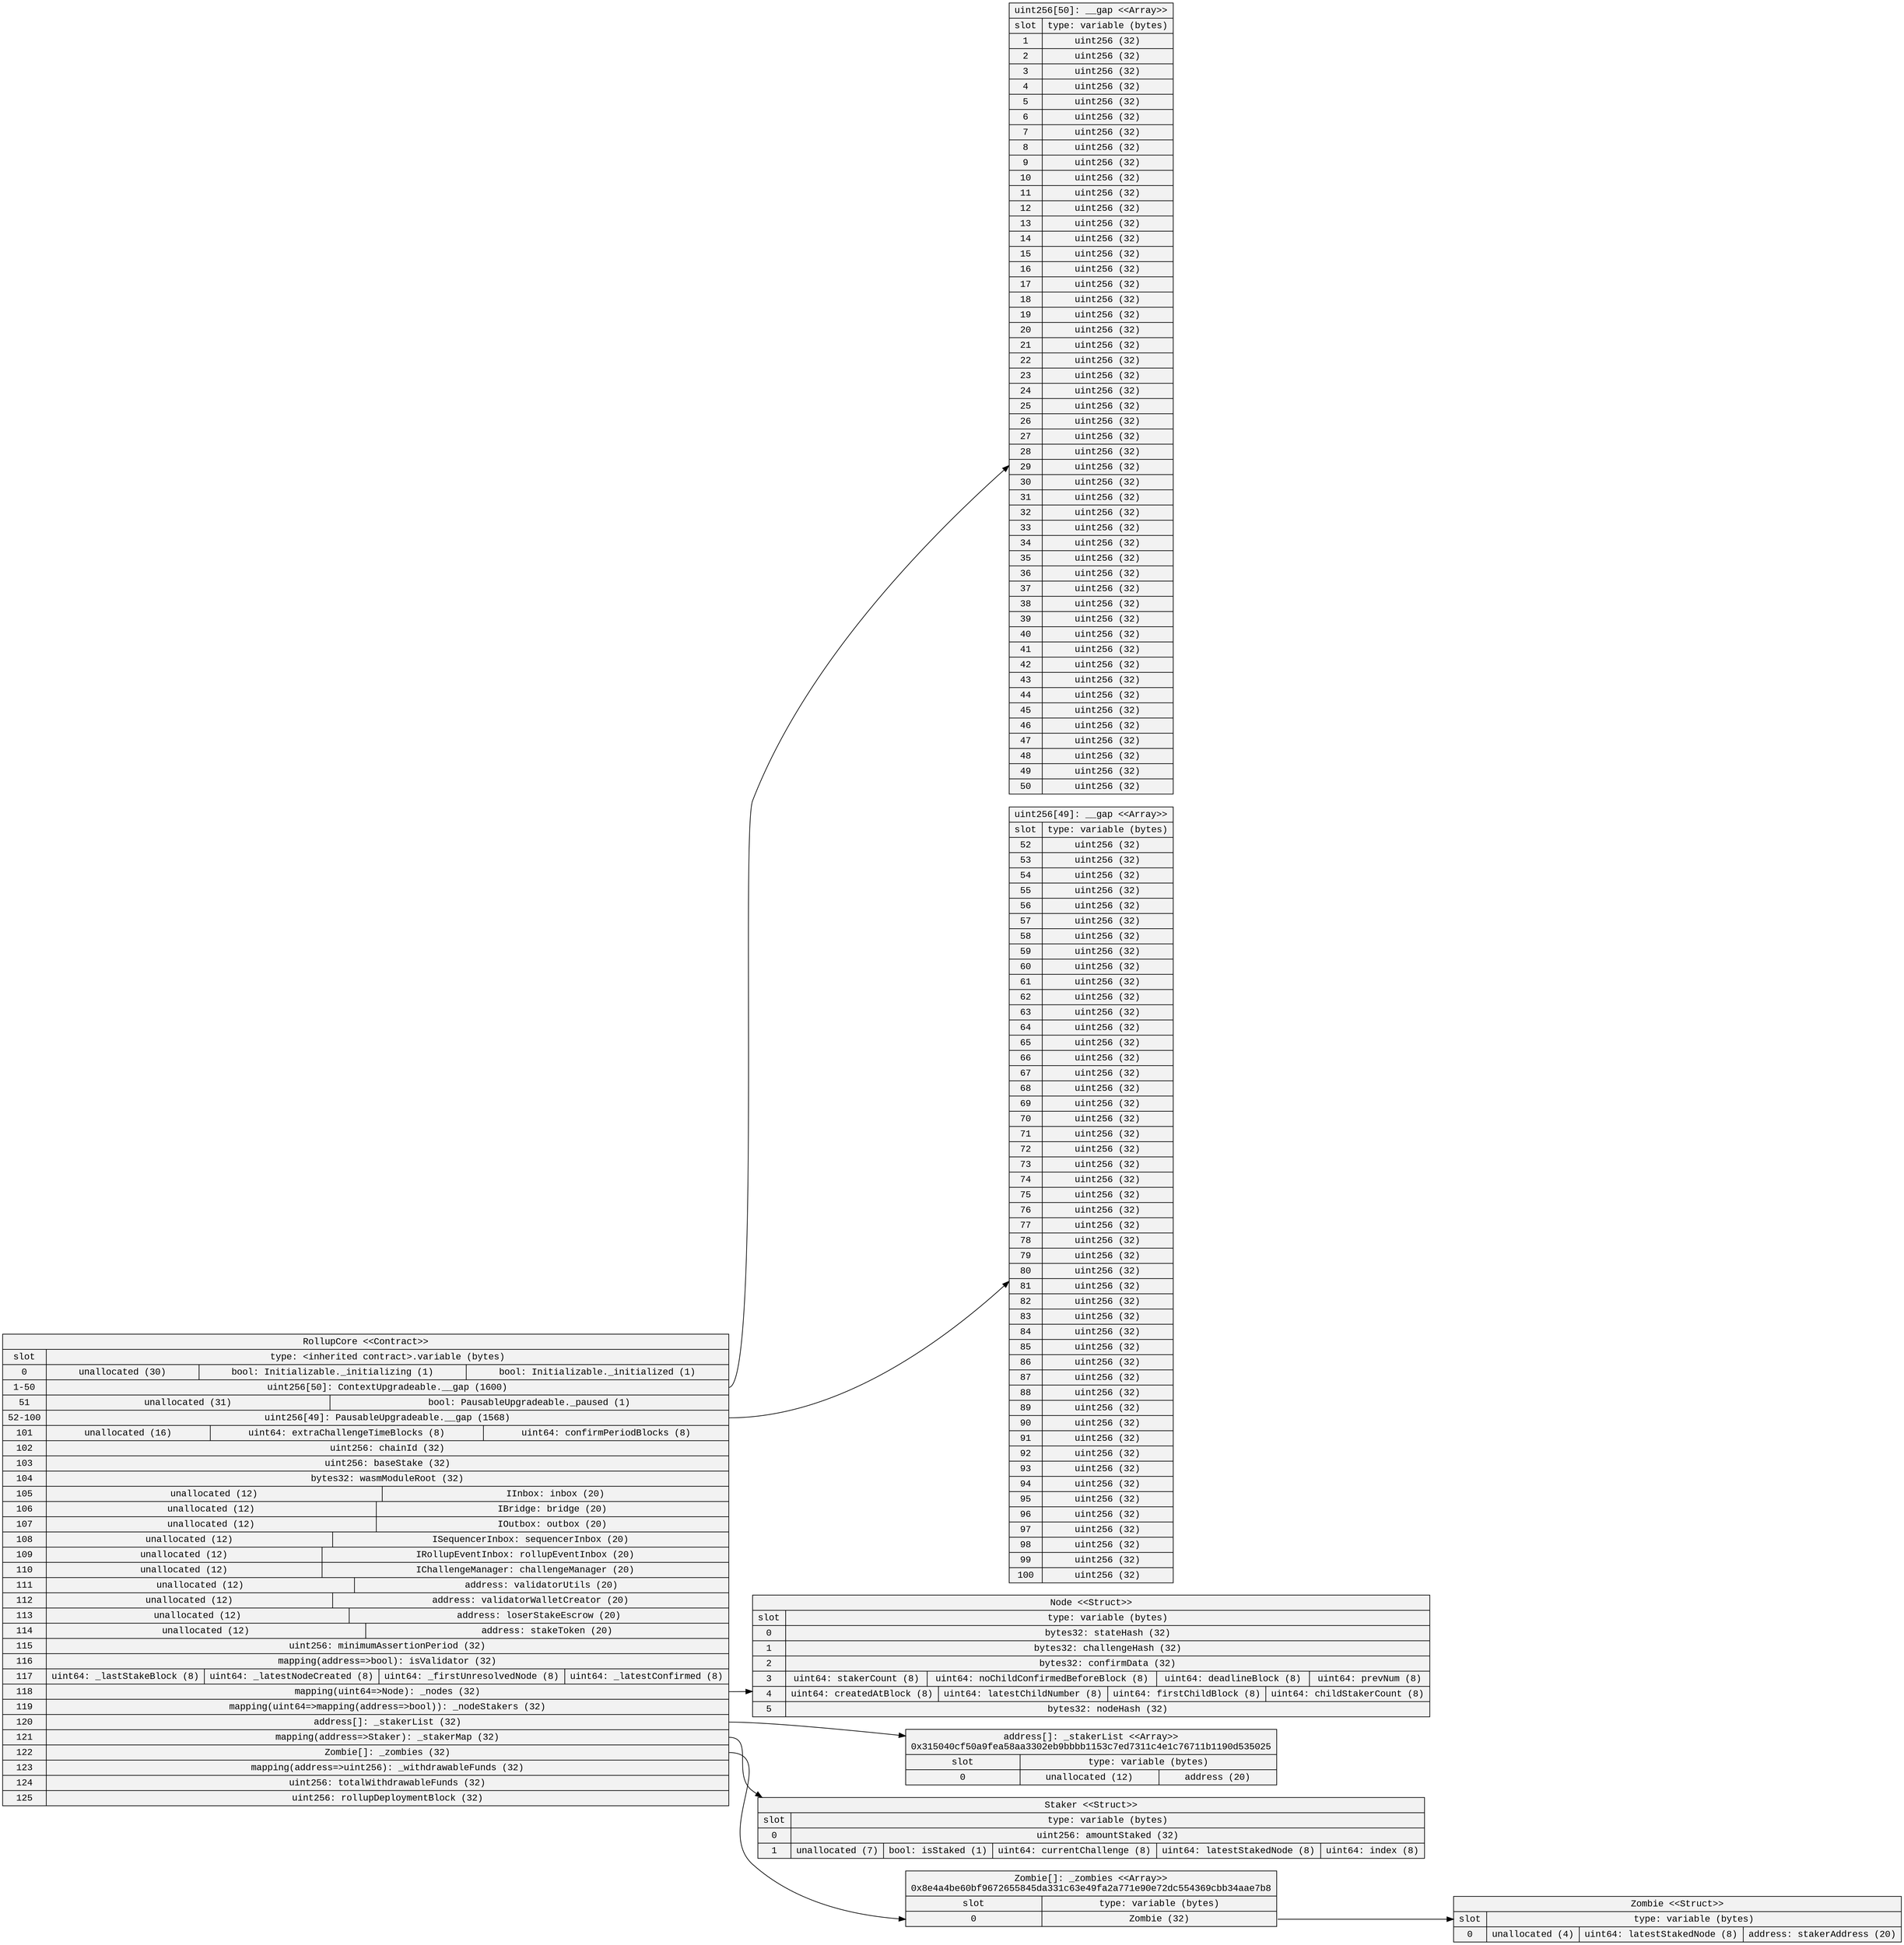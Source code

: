 
digraph StorageDiagram {
rankdir=LR
color=black
arrowhead=open
node [shape=record, style=filled, fillcolor=gray95 fontname="Courier New"]
8 [label="RollupCore \<\<Contract\>\>\n | {{ slot| 0 | 1-50 | 51 | 52-100 | 101 | 102 | 103 | 104 | 105 | 106 | 107 | 108 | 109 | 110 | 111 | 112 | 113 | 114 | 115 | 116 | 117 | 118 | 119 | 120 | 121 | 122 | 123 | 124 | 125 } | { type: \<inherited contract\>.variable (bytes) | {  unallocated (30)  |  bool: Initializable._initializing (1)  |  bool: Initializable._initialized (1) } | { <53> uint256[50]: ContextUpgradeable.__gap (1600) } | {  unallocated (31)  |  bool: PausableUpgradeable._paused (1) } | { <104> uint256[49]: PausableUpgradeable.__gap (1568) } | {  unallocated (16)  |  uint64: extraChallengeTimeBlocks (8)  |  uint64: confirmPeriodBlocks (8) } | {  uint256: chainId (32) } | {  uint256: baseStake (32) } | {  bytes32: wasmModuleRoot (32) } | {  unallocated (12)  |  IInbox: inbox (20) } | {  unallocated (12)  |  IBridge: bridge (20) } | {  unallocated (12)  |  IOutbox: outbox (20) } | {  unallocated (12)  |  ISequencerInbox: sequencerInbox (20) } | {  unallocated (12)  |  IRollupEventInbox: rollupEventInbox (20) } | {  unallocated (12)  |  IChallengeManager: challengeManager (20) } | {  unallocated (12)  |  address: validatorUtils (20) } | {  unallocated (12)  |  address: validatorWalletCreator (20) } | {  unallocated (12)  |  address: loserStakeEscrow (20) } | {  unallocated (12)  |  address: stakeToken (20) } | {  uint256: minimumAssertionPeriod (32) } | {  mapping\(address=\>bool\): isValidator (32) } | {  uint64: _lastStakeBlock (8)  |  uint64: _latestNodeCreated (8)  |  uint64: _firstUnresolvedNode (8)  |  uint64: _latestConfirmed (8) } | { <138> mapping\(uint64=\>Node\): _nodes (32) } | {  mapping\(uint64=\>mapping\(address=\>bool\)\): _nodeStakers (32) } | { <141> address[]: _stakerList (32) } | { <147> mapping\(address=\>Staker\): _stakerMap (32) } | { <151> Zombie[]: _zombies (32) } | {  mapping\(address=\>uint256\): _withdrawableFunds (32) } | {  uint256: totalWithdrawableFunds (32) } | {  uint256: rollupDeploymentBlock (32) }}}"]

1 [label="uint256[50]: __gap \<\<Array\>\>\n | {{ slot| 1 | 2 | 3 | 4 | 5 | 6 | 7 | 8 | 9 | 10 | 11 | 12 | 13 | 14 | 15 | 16 | 17 | 18 | 19 | 20 | 21 | 22 | 23 | 24 | 25 | 26 | 27 | 28 | 29 | 30 | 31 | 32 | 33 | 34 | 35 | 36 | 37 | 38 | 39 | 40 | 41 | 42 | 43 | 44 | 45 | 46 | 47 | 48 | 49 | 50 } | { type: variable (bytes) | {  uint256 (32) } | {  uint256 (32) } | {  uint256 (32) } | {  uint256 (32) } | {  uint256 (32) } | {  uint256 (32) } | {  uint256 (32) } | {  uint256 (32) } | {  uint256 (32) } | {  uint256 (32) } | {  uint256 (32) } | {  uint256 (32) } | {  uint256 (32) } | {  uint256 (32) } | {  uint256 (32) } | {  uint256 (32) } | {  uint256 (32) } | {  uint256 (32) } | {  uint256 (32) } | {  uint256 (32) } | {  uint256 (32) } | {  uint256 (32) } | {  uint256 (32) } | {  uint256 (32) } | {  uint256 (32) } | {  uint256 (32) } | {  uint256 (32) } | {  uint256 (32) } | {  uint256 (32) } | {  uint256 (32) } | {  uint256 (32) } | {  uint256 (32) } | {  uint256 (32) } | {  uint256 (32) } | {  uint256 (32) } | {  uint256 (32) } | {  uint256 (32) } | {  uint256 (32) } | {  uint256 (32) } | {  uint256 (32) } | {  uint256 (32) } | {  uint256 (32) } | {  uint256 (32) } | {  uint256 (32) } | {  uint256 (32) } | {  uint256 (32) } | {  uint256 (32) } | {  uint256 (32) } | {  uint256 (32) } | {  uint256 (32) }}}"]

2 [label="uint256[49]: __gap \<\<Array\>\>\n | {{ slot| 52 | 53 | 54 | 55 | 56 | 57 | 58 | 59 | 60 | 61 | 62 | 63 | 64 | 65 | 66 | 67 | 68 | 69 | 70 | 71 | 72 | 73 | 74 | 75 | 76 | 77 | 78 | 79 | 80 | 81 | 82 | 83 | 84 | 85 | 86 | 87 | 88 | 89 | 90 | 91 | 92 | 93 | 94 | 95 | 96 | 97 | 98 | 99 | 100 } | { type: variable (bytes) | {  uint256 (32) } | {  uint256 (32) } | {  uint256 (32) } | {  uint256 (32) } | {  uint256 (32) } | {  uint256 (32) } | {  uint256 (32) } | {  uint256 (32) } | {  uint256 (32) } | {  uint256 (32) } | {  uint256 (32) } | {  uint256 (32) } | {  uint256 (32) } | {  uint256 (32) } | {  uint256 (32) } | {  uint256 (32) } | {  uint256 (32) } | {  uint256 (32) } | {  uint256 (32) } | {  uint256 (32) } | {  uint256 (32) } | {  uint256 (32) } | {  uint256 (32) } | {  uint256 (32) } | {  uint256 (32) } | {  uint256 (32) } | {  uint256 (32) } | {  uint256 (32) } | {  uint256 (32) } | {  uint256 (32) } | {  uint256 (32) } | {  uint256 (32) } | {  uint256 (32) } | {  uint256 (32) } | {  uint256 (32) } | {  uint256 (32) } | {  uint256 (32) } | {  uint256 (32) } | {  uint256 (32) } | {  uint256 (32) } | {  uint256 (32) } | {  uint256 (32) } | {  uint256 (32) } | {  uint256 (32) } | {  uint256 (32) } | {  uint256 (32) } | {  uint256 (32) } | {  uint256 (32) } | {  uint256 (32) }}}"]

3 [label="Node \<\<Struct\>\>\n | {{ slot| 0 | 1 | 2 | 3 | 4 | 5 } | { type: variable (bytes) | {  bytes32: stateHash (32) } | {  bytes32: challengeHash (32) } | {  bytes32: confirmData (32) } | {  uint64: stakerCount (8)  |  uint64: noChildConfirmedBeforeBlock (8)  |  uint64: deadlineBlock (8)  |  uint64: prevNum (8) } | {  uint64: createdAtBlock (8)  |  uint64: latestChildNumber (8)  |  uint64: firstChildBlock (8)  |  uint64: childStakerCount (8) } | {  bytes32: nodeHash (32) }}}"]

4 [label="address[]: _stakerList \<\<Array\>\>\n0x315040cf50a9fea58aa3302eb9bbbb1153c7ed7311c4e1c76711b1190d535025 | {{ slot| 0 } | { type: variable (bytes) | {  unallocated (12)  |  address (20) }}}"]

5 [label="Staker \<\<Struct\>\>\n | {{ slot| 0 | 1 } | { type: variable (bytes) | {  uint256: amountStaked (32) } | {  unallocated (7)  |  bool: isStaked (1)  |  uint64: currentChallenge (8)  |  uint64: latestStakedNode (8)  |  uint64: index (8) }}}"]

6 [label="Zombie \<\<Struct\>\>\n | {{ slot| 0 } | { type: variable (bytes) | {  unallocated (4)  |  uint64: latestStakedNode (8)  |  address: stakerAddress (20) }}}"]

7 [label="Zombie[]: _zombies \<\<Array\>\>\n0x8e4a4be60bf9672655845da331c63e49fa2a771e90e72dc554369cbb34aae7b8 | {{ slot| 0 } | { type: variable (bytes) | { <148> Zombie (32) }}}"]

 8:53 -> 1
 8:104 -> 2
 8:138 -> 3
 8:141 -> 4
 8:147 -> 5
 8:151 -> 7
 7:148 -> 6
}